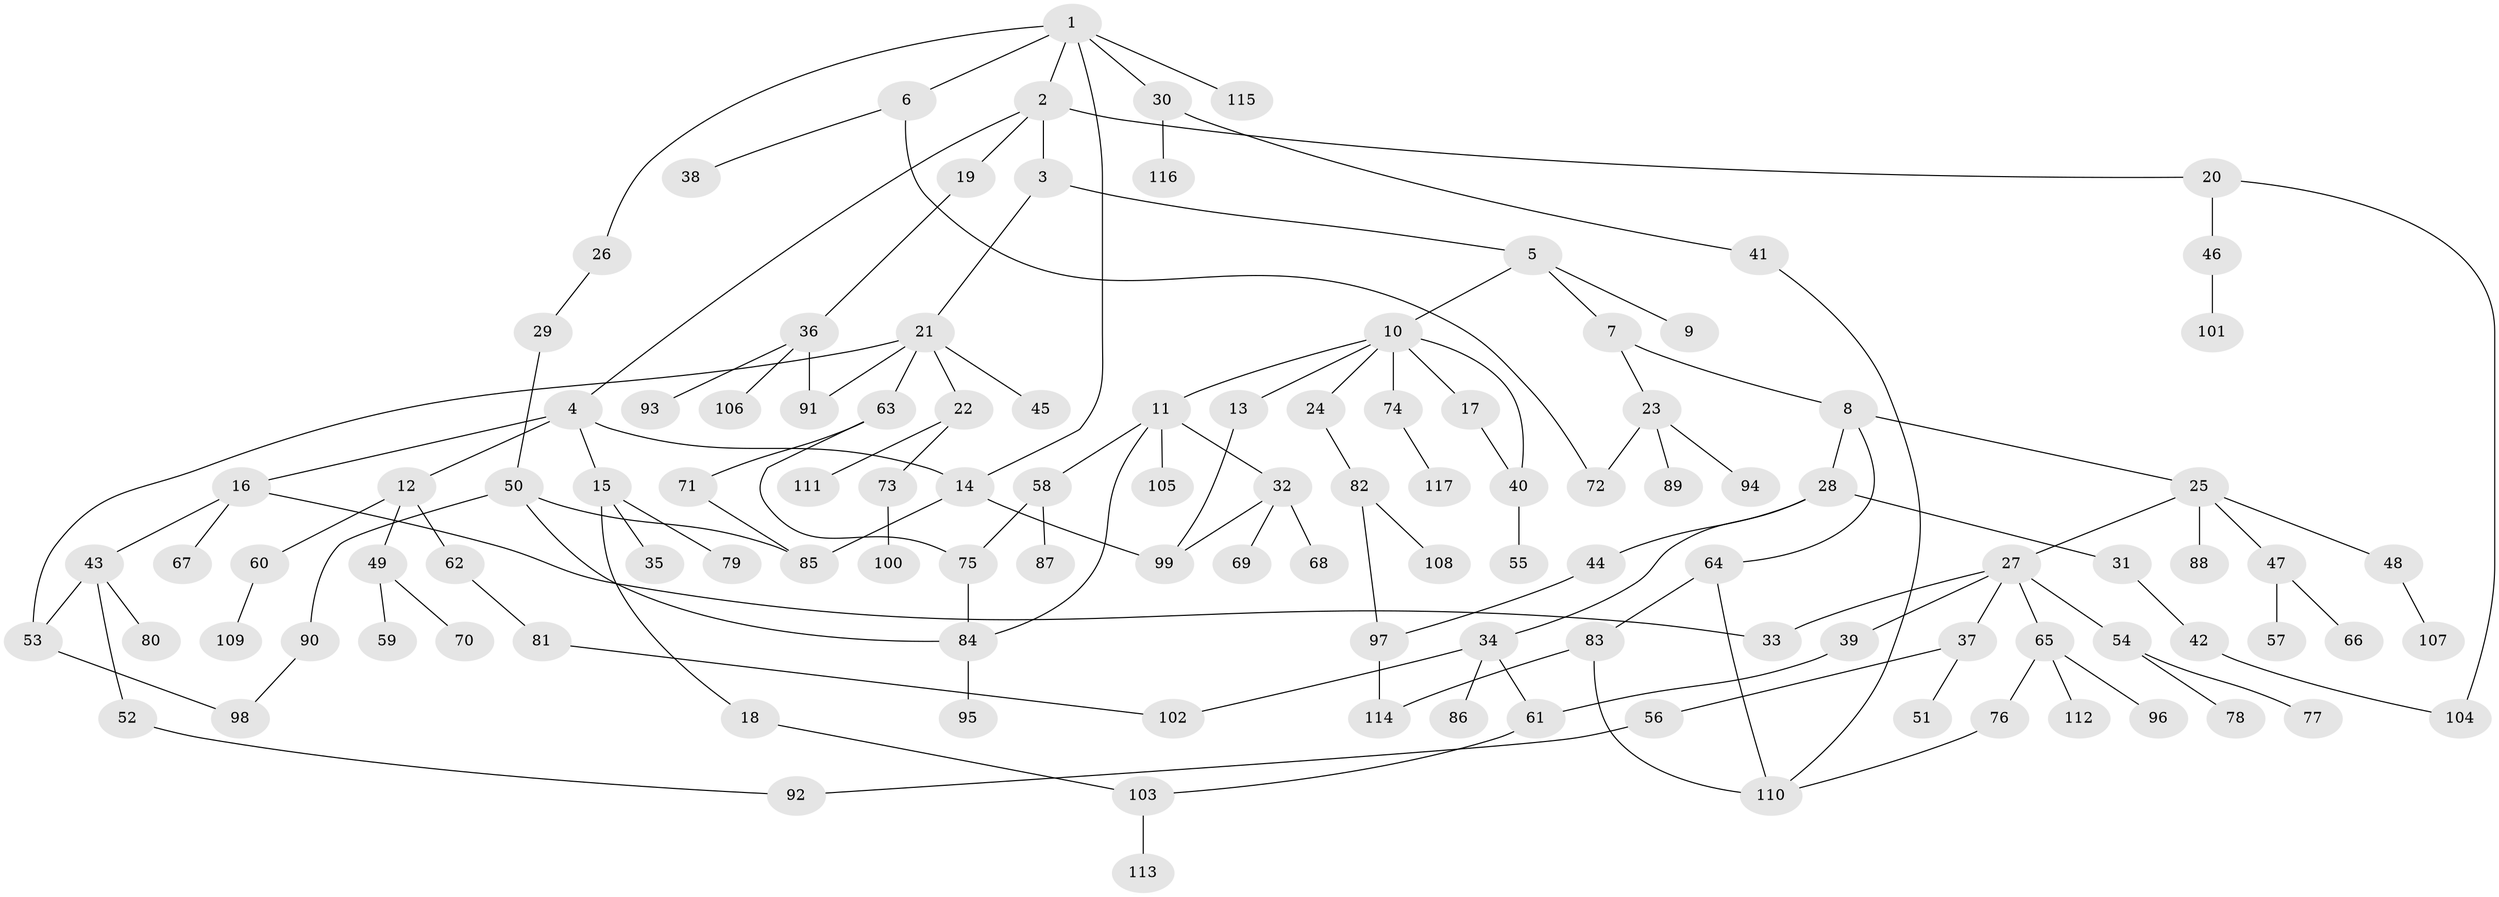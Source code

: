 // Generated by graph-tools (version 1.1) at 2025/49/03/09/25 03:49:27]
// undirected, 117 vertices, 140 edges
graph export_dot {
graph [start="1"]
  node [color=gray90,style=filled];
  1;
  2;
  3;
  4;
  5;
  6;
  7;
  8;
  9;
  10;
  11;
  12;
  13;
  14;
  15;
  16;
  17;
  18;
  19;
  20;
  21;
  22;
  23;
  24;
  25;
  26;
  27;
  28;
  29;
  30;
  31;
  32;
  33;
  34;
  35;
  36;
  37;
  38;
  39;
  40;
  41;
  42;
  43;
  44;
  45;
  46;
  47;
  48;
  49;
  50;
  51;
  52;
  53;
  54;
  55;
  56;
  57;
  58;
  59;
  60;
  61;
  62;
  63;
  64;
  65;
  66;
  67;
  68;
  69;
  70;
  71;
  72;
  73;
  74;
  75;
  76;
  77;
  78;
  79;
  80;
  81;
  82;
  83;
  84;
  85;
  86;
  87;
  88;
  89;
  90;
  91;
  92;
  93;
  94;
  95;
  96;
  97;
  98;
  99;
  100;
  101;
  102;
  103;
  104;
  105;
  106;
  107;
  108;
  109;
  110;
  111;
  112;
  113;
  114;
  115;
  116;
  117;
  1 -- 2;
  1 -- 6;
  1 -- 14;
  1 -- 26;
  1 -- 30;
  1 -- 115;
  2 -- 3;
  2 -- 4;
  2 -- 19;
  2 -- 20;
  3 -- 5;
  3 -- 21;
  4 -- 12;
  4 -- 15;
  4 -- 16;
  4 -- 14;
  5 -- 7;
  5 -- 9;
  5 -- 10;
  6 -- 38;
  6 -- 72;
  7 -- 8;
  7 -- 23;
  8 -- 25;
  8 -- 28;
  8 -- 64;
  10 -- 11;
  10 -- 13;
  10 -- 17;
  10 -- 24;
  10 -- 40;
  10 -- 74;
  11 -- 32;
  11 -- 58;
  11 -- 105;
  11 -- 84;
  12 -- 49;
  12 -- 60;
  12 -- 62;
  13 -- 99;
  14 -- 99;
  14 -- 85;
  15 -- 18;
  15 -- 35;
  15 -- 79;
  16 -- 33;
  16 -- 43;
  16 -- 67;
  17 -- 40;
  18 -- 103;
  19 -- 36;
  20 -- 46;
  20 -- 104;
  21 -- 22;
  21 -- 45;
  21 -- 63;
  21 -- 91;
  21 -- 53;
  22 -- 73;
  22 -- 111;
  23 -- 72;
  23 -- 89;
  23 -- 94;
  24 -- 82;
  25 -- 27;
  25 -- 47;
  25 -- 48;
  25 -- 88;
  26 -- 29;
  27 -- 37;
  27 -- 39;
  27 -- 54;
  27 -- 65;
  27 -- 33;
  28 -- 31;
  28 -- 34;
  28 -- 44;
  29 -- 50;
  30 -- 41;
  30 -- 116;
  31 -- 42;
  32 -- 68;
  32 -- 69;
  32 -- 99;
  34 -- 86;
  34 -- 102;
  34 -- 61;
  36 -- 91;
  36 -- 93;
  36 -- 106;
  37 -- 51;
  37 -- 56;
  39 -- 61;
  40 -- 55;
  41 -- 110;
  42 -- 104;
  43 -- 52;
  43 -- 53;
  43 -- 80;
  44 -- 97;
  46 -- 101;
  47 -- 57;
  47 -- 66;
  48 -- 107;
  49 -- 59;
  49 -- 70;
  50 -- 84;
  50 -- 85;
  50 -- 90;
  52 -- 92;
  53 -- 98;
  54 -- 77;
  54 -- 78;
  56 -- 92;
  58 -- 75;
  58 -- 87;
  60 -- 109;
  61 -- 103;
  62 -- 81;
  63 -- 71;
  63 -- 75;
  64 -- 83;
  64 -- 110;
  65 -- 76;
  65 -- 96;
  65 -- 112;
  71 -- 85;
  73 -- 100;
  74 -- 117;
  75 -- 84;
  76 -- 110;
  81 -- 102;
  82 -- 108;
  82 -- 97;
  83 -- 110;
  83 -- 114;
  84 -- 95;
  90 -- 98;
  97 -- 114;
  103 -- 113;
}
